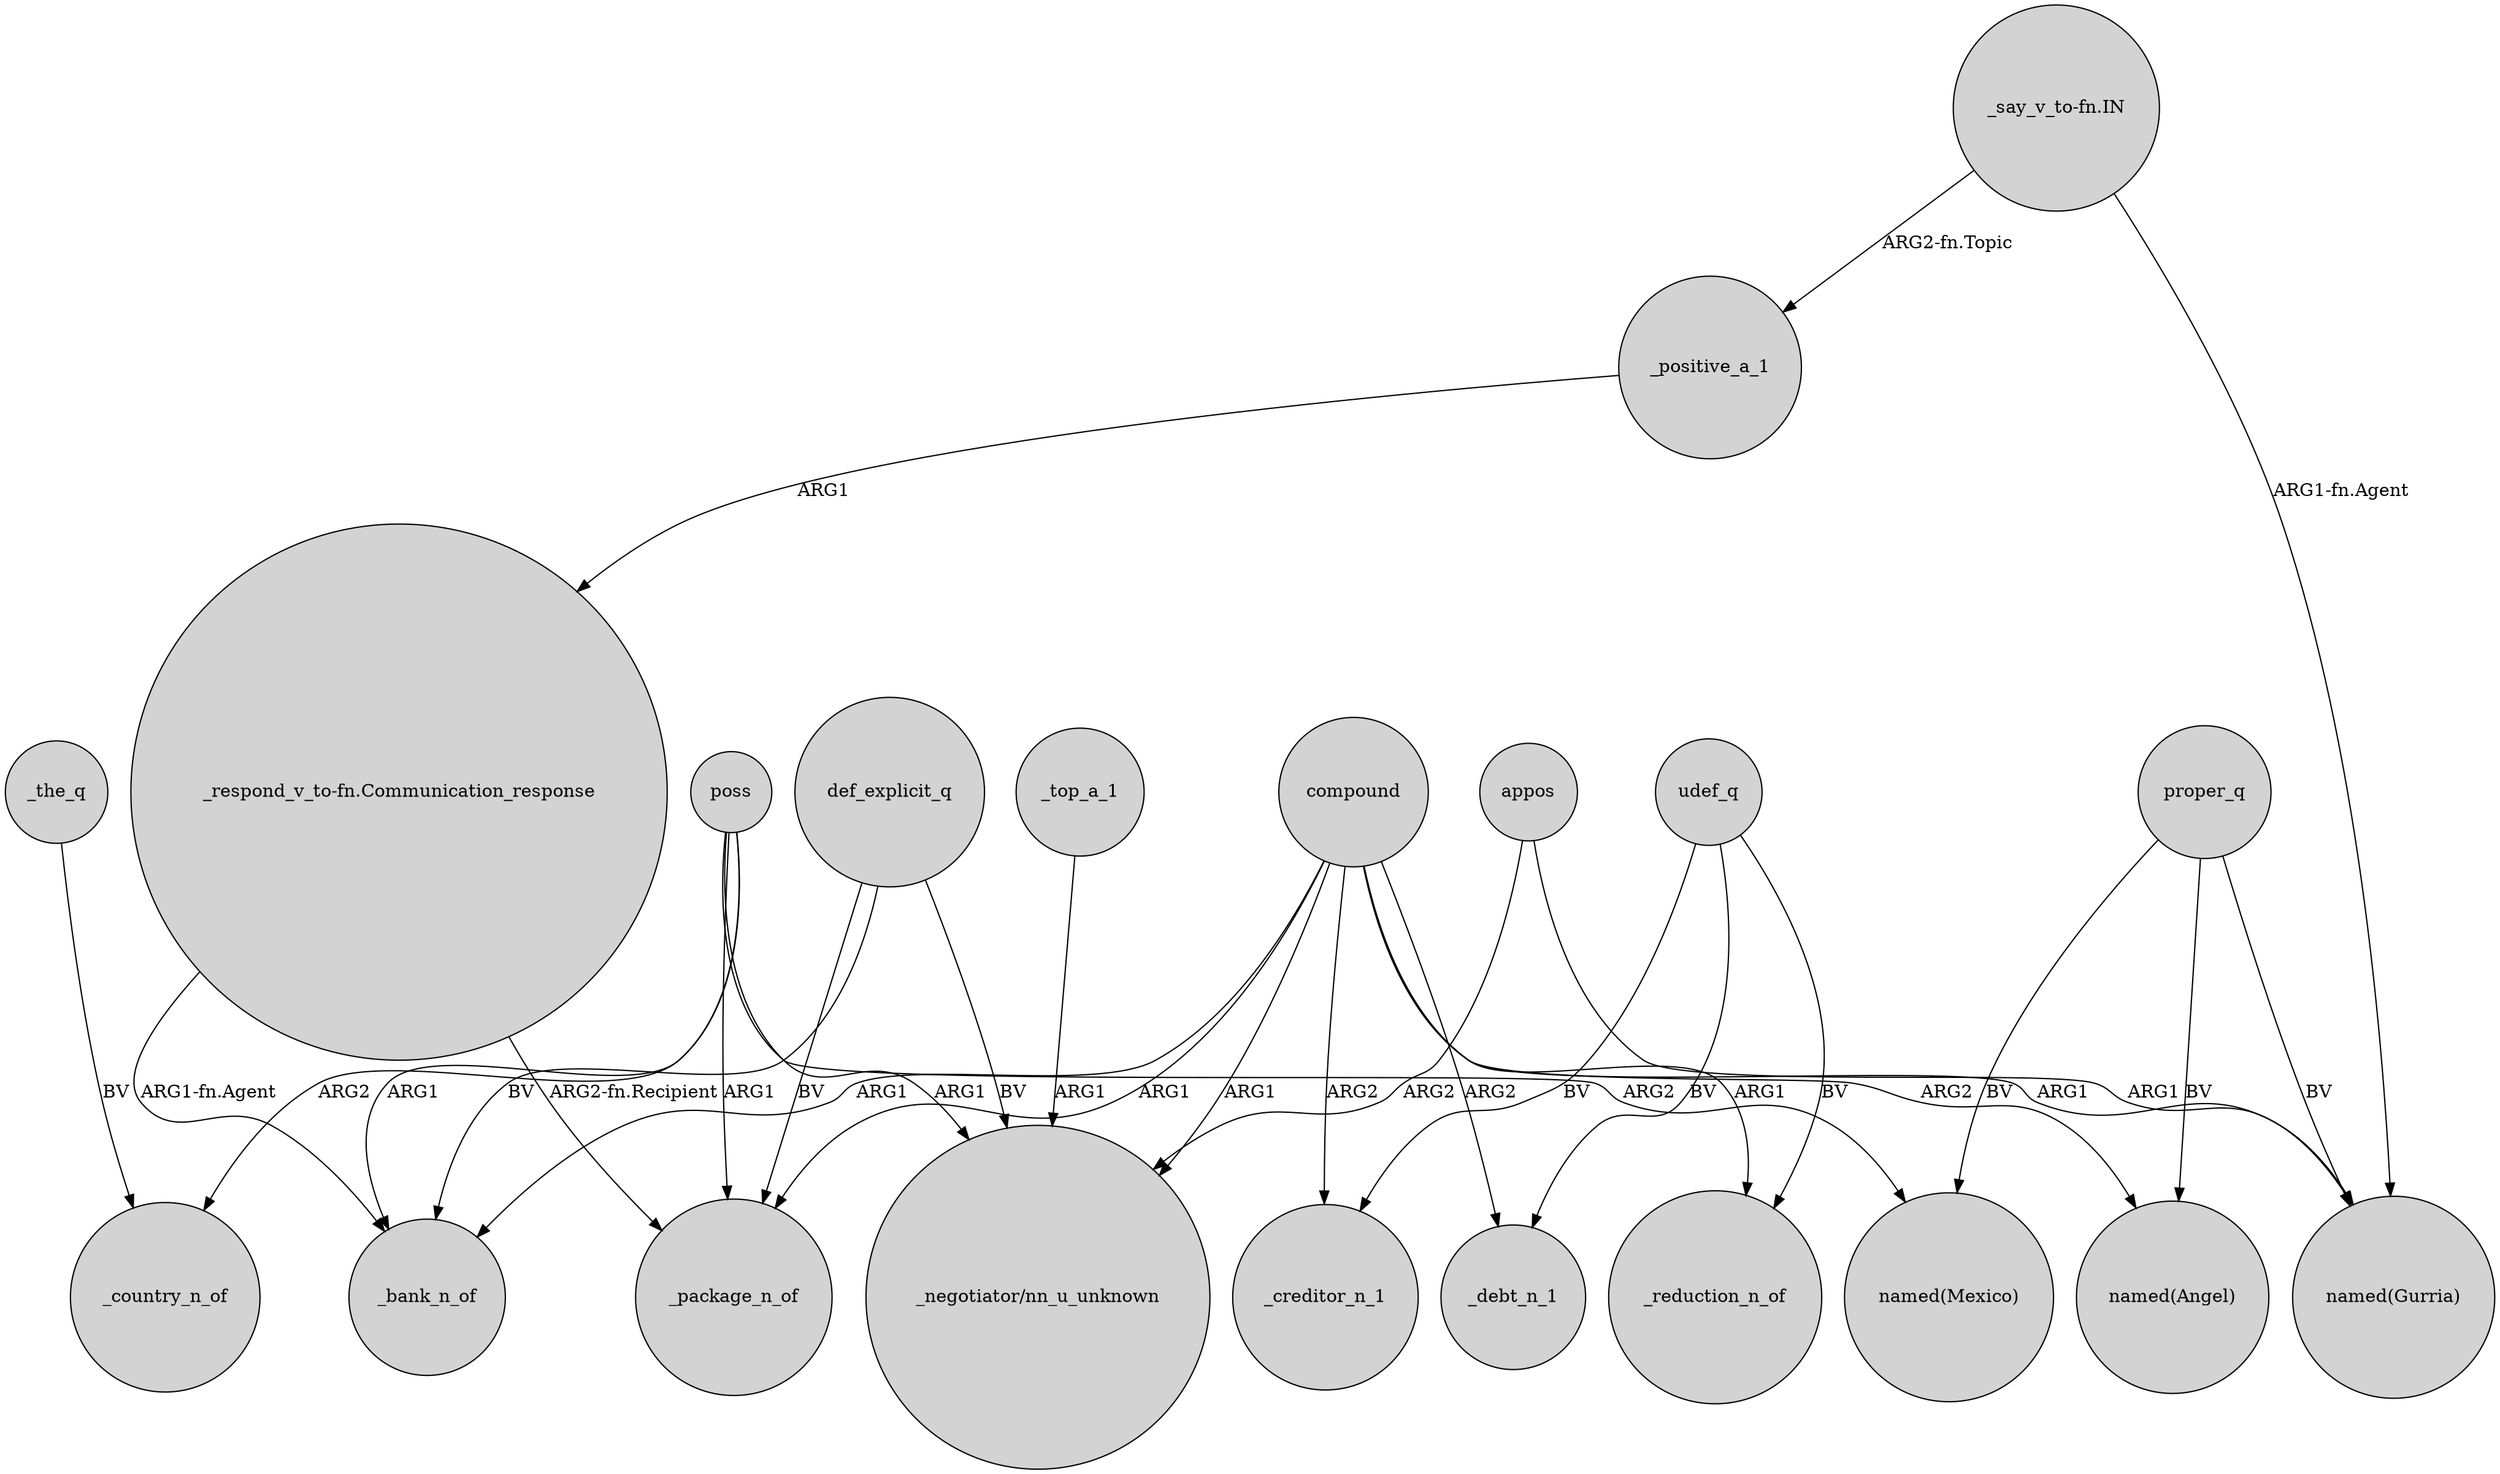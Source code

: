 digraph {
	node [shape=circle style=filled]
	poss -> _country_n_of [label=ARG2]
	def_explicit_q -> "_negotiator/nn_u_unknown" [label=BV]
	"_say_v_to-fn.IN" -> _positive_a_1 [label="ARG2-fn.Topic"]
	udef_q -> _debt_n_1 [label=BV]
	compound -> _debt_n_1 [label=ARG2]
	udef_q -> _reduction_n_of [label=BV]
	compound -> _bank_n_of [label=ARG1]
	poss -> "_negotiator/nn_u_unknown" [label=ARG1]
	poss -> _package_n_of [label=ARG1]
	"_respond_v_to-fn.Communication_response" -> _bank_n_of [label="ARG1-fn.Agent"]
	compound -> "named(Gurria)" [label=ARG1]
	poss -> _bank_n_of [label=ARG1]
	proper_q -> "named(Mexico)" [label=BV]
	compound -> _package_n_of [label=ARG1]
	_the_q -> _country_n_of [label=BV]
	proper_q -> "named(Angel)" [label=BV]
	poss -> "named(Mexico)" [label=ARG2]
	compound -> "_negotiator/nn_u_unknown" [label=ARG1]
	compound -> "named(Angel)" [label=ARG2]
	_top_a_1 -> "_negotiator/nn_u_unknown" [label=ARG1]
	def_explicit_q -> _package_n_of [label=BV]
	compound -> _reduction_n_of [label=ARG1]
	def_explicit_q -> _bank_n_of [label=BV]
	udef_q -> _creditor_n_1 [label=BV]
	compound -> _creditor_n_1 [label=ARG2]
	"_respond_v_to-fn.Communication_response" -> _package_n_of [label="ARG2-fn.Recipient"]
	appos -> "_negotiator/nn_u_unknown" [label=ARG2]
	_positive_a_1 -> "_respond_v_to-fn.Communication_response" [label=ARG1]
	proper_q -> "named(Gurria)" [label=BV]
	appos -> "named(Gurria)" [label=ARG1]
	"_say_v_to-fn.IN" -> "named(Gurria)" [label="ARG1-fn.Agent"]
}
